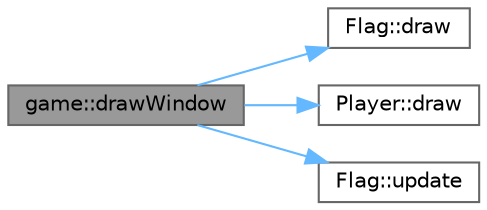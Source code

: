 digraph "game::drawWindow"
{
 // LATEX_PDF_SIZE
  bgcolor="transparent";
  edge [fontname=Helvetica,fontsize=10,labelfontname=Helvetica,labelfontsize=10];
  node [fontname=Helvetica,fontsize=10,shape=box,height=0.2,width=0.4];
  rankdir="LR";
  Node1 [label="game::drawWindow",height=0.2,width=0.4,color="gray40", fillcolor="grey60", style="filled", fontcolor="black",tooltip=" "];
  Node1 -> Node2 [color="steelblue1",style="solid"];
  Node2 [label="Flag::draw",height=0.2,width=0.4,color="grey40", fillcolor="white", style="filled",URL="$class_flag_a3f562a9575c1707a0f5697084c9747c0.html#a3f562a9575c1707a0f5697084c9747c0",tooltip=" "];
  Node1 -> Node3 [color="steelblue1",style="solid"];
  Node3 [label="Player::draw",height=0.2,width=0.4,color="grey40", fillcolor="white", style="filled",URL="$class_player_a3a56bbd790dbf0119f8ed4aba354ed92.html#a3a56bbd790dbf0119f8ed4aba354ed92",tooltip=" "];
  Node1 -> Node4 [color="steelblue1",style="solid"];
  Node4 [label="Flag::update",height=0.2,width=0.4,color="grey40", fillcolor="white", style="filled",URL="$class_flag_a072158299281742065c6f4522ce88a1e.html#a072158299281742065c6f4522ce88a1e",tooltip=" "];
}
